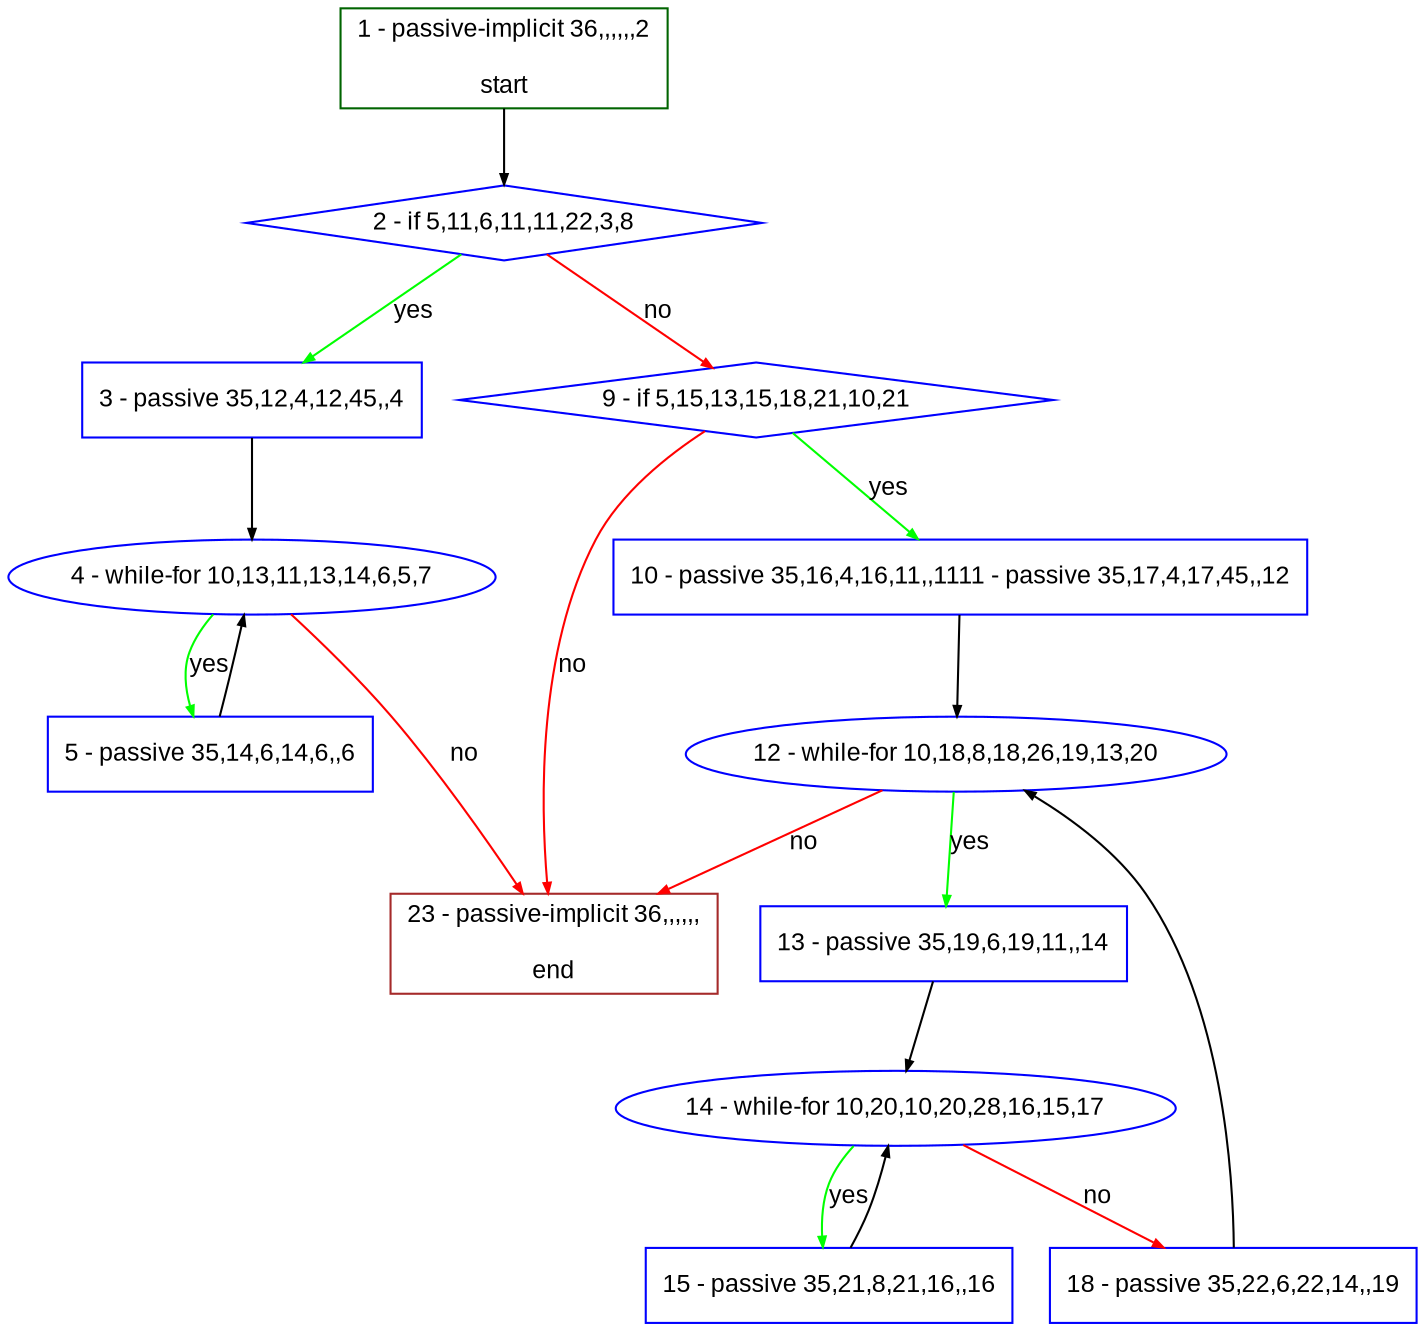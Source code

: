 digraph "" {
  graph [bgcolor="white", fillcolor="#FFFFCC", pack="true", packmode="clust", fontname="Arial", label="", fontsize="12", compound="true", style="rounded,filled"];
  node [node_initialized="no", fillcolor="white", fontname="Arial", label="", color="grey", fontsize="12", fixedsize="false", compound="true", shape="rectangle", style="filled"];
  edge [arrowtail="none", lhead="", fontcolor="black", fontname="Arial", label="", color="black", fontsize="12", arrowhead="normal", arrowsize="0.5", compound="true", ltail="", dir="forward"];
  __N1 [fillcolor="#ffffff", label="2 - if 5,11,6,11,11,22,3,8", color="#0000ff", shape="diamond", style="filled"];
  __N2 [fillcolor="#ffffff", label="1 - passive-implicit 36,,,,,,2\n\nstart", color="#006400", shape="box", style="filled"];
  __N3 [fillcolor="#ffffff", label="3 - passive 35,12,4,12,45,,4", color="#0000ff", shape="box", style="filled"];
  __N4 [fillcolor="#ffffff", label="9 - if 5,15,13,15,18,21,10,21", color="#0000ff", shape="diamond", style="filled"];
  __N5 [fillcolor="#ffffff", label="4 - while-for 10,13,11,13,14,6,5,7", color="#0000ff", shape="oval", style="filled"];
  __N6 [fillcolor="#ffffff", label="5 - passive 35,14,6,14,6,,6", color="#0000ff", shape="box", style="filled"];
  __N7 [fillcolor="#ffffff", label="23 - passive-implicit 36,,,,,,\n\nend", color="#a52a2a", shape="box", style="filled"];
  __N8 [fillcolor="#ffffff", label="10 - passive 35,16,4,16,11,,1111 - passive 35,17,4,17,45,,12", color="#0000ff", shape="box", style="filled"];
  __N9 [fillcolor="#ffffff", label="12 - while-for 10,18,8,18,26,19,13,20", color="#0000ff", shape="oval", style="filled"];
  __N10 [fillcolor="#ffffff", label="13 - passive 35,19,6,19,11,,14", color="#0000ff", shape="box", style="filled"];
  __N11 [fillcolor="#ffffff", label="14 - while-for 10,20,10,20,28,16,15,17", color="#0000ff", shape="oval", style="filled"];
  __N12 [fillcolor="#ffffff", label="15 - passive 35,21,8,21,16,,16", color="#0000ff", shape="box", style="filled"];
  __N13 [fillcolor="#ffffff", label="18 - passive 35,22,6,22,14,,19", color="#0000ff", shape="box", style="filled"];
  __N2 -> __N1 [arrowtail="none", color="#000000", label="", arrowhead="normal", dir="forward"];
  __N1 -> __N3 [arrowtail="none", color="#00ff00", label="yes", arrowhead="normal", dir="forward"];
  __N1 -> __N4 [arrowtail="none", color="#ff0000", label="no", arrowhead="normal", dir="forward"];
  __N3 -> __N5 [arrowtail="none", color="#000000", label="", arrowhead="normal", dir="forward"];
  __N5 -> __N6 [arrowtail="none", color="#00ff00", label="yes", arrowhead="normal", dir="forward"];
  __N6 -> __N5 [arrowtail="none", color="#000000", label="", arrowhead="normal", dir="forward"];
  __N5 -> __N7 [arrowtail="none", color="#ff0000", label="no", arrowhead="normal", dir="forward"];
  __N4 -> __N8 [arrowtail="none", color="#00ff00", label="yes", arrowhead="normal", dir="forward"];
  __N4 -> __N7 [arrowtail="none", color="#ff0000", label="no", arrowhead="normal", dir="forward"];
  __N8 -> __N9 [arrowtail="none", color="#000000", label="", arrowhead="normal", dir="forward"];
  __N9 -> __N10 [arrowtail="none", color="#00ff00", label="yes", arrowhead="normal", dir="forward"];
  __N9 -> __N7 [arrowtail="none", color="#ff0000", label="no", arrowhead="normal", dir="forward"];
  __N10 -> __N11 [arrowtail="none", color="#000000", label="", arrowhead="normal", dir="forward"];
  __N11 -> __N12 [arrowtail="none", color="#00ff00", label="yes", arrowhead="normal", dir="forward"];
  __N12 -> __N11 [arrowtail="none", color="#000000", label="", arrowhead="normal", dir="forward"];
  __N11 -> __N13 [arrowtail="none", color="#ff0000", label="no", arrowhead="normal", dir="forward"];
  __N13 -> __N9 [arrowtail="none", color="#000000", label="", arrowhead="normal", dir="forward"];
}
